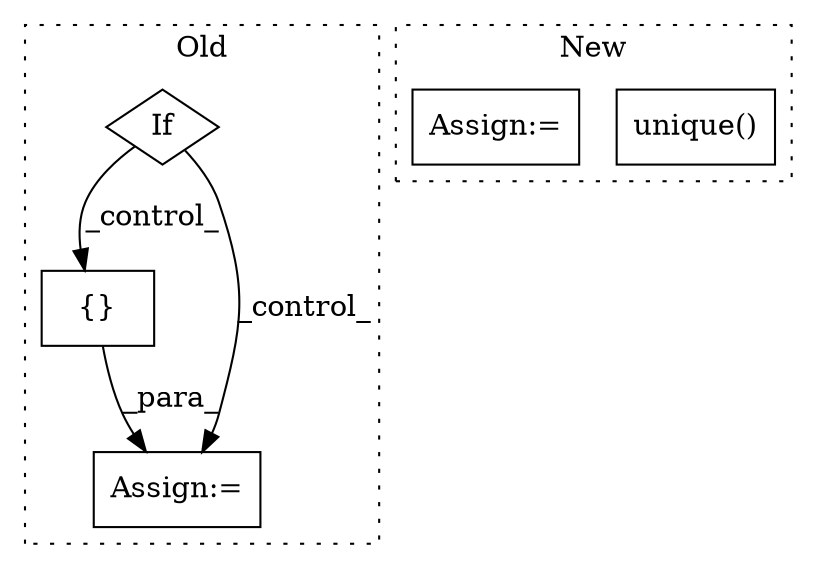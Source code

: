 digraph G {
subgraph cluster0 {
1 [label="{}" a="59" s="24519,24523" l="1,0" shape="box"];
3 [label="Assign:=" a="68" s="24516" l="3" shape="box"];
4 [label="If" a="96" s="24475" l="3" shape="diamond"];
label = "Old";
style="dotted";
}
subgraph cluster1 {
2 [label="unique()" a="75" s="26277" l="64" shape="box"];
5 [label="Assign:=" a="68" s="26342" l="3" shape="box"];
label = "New";
style="dotted";
}
1 -> 3 [label="_para_"];
4 -> 3 [label="_control_"];
4 -> 1 [label="_control_"];
}